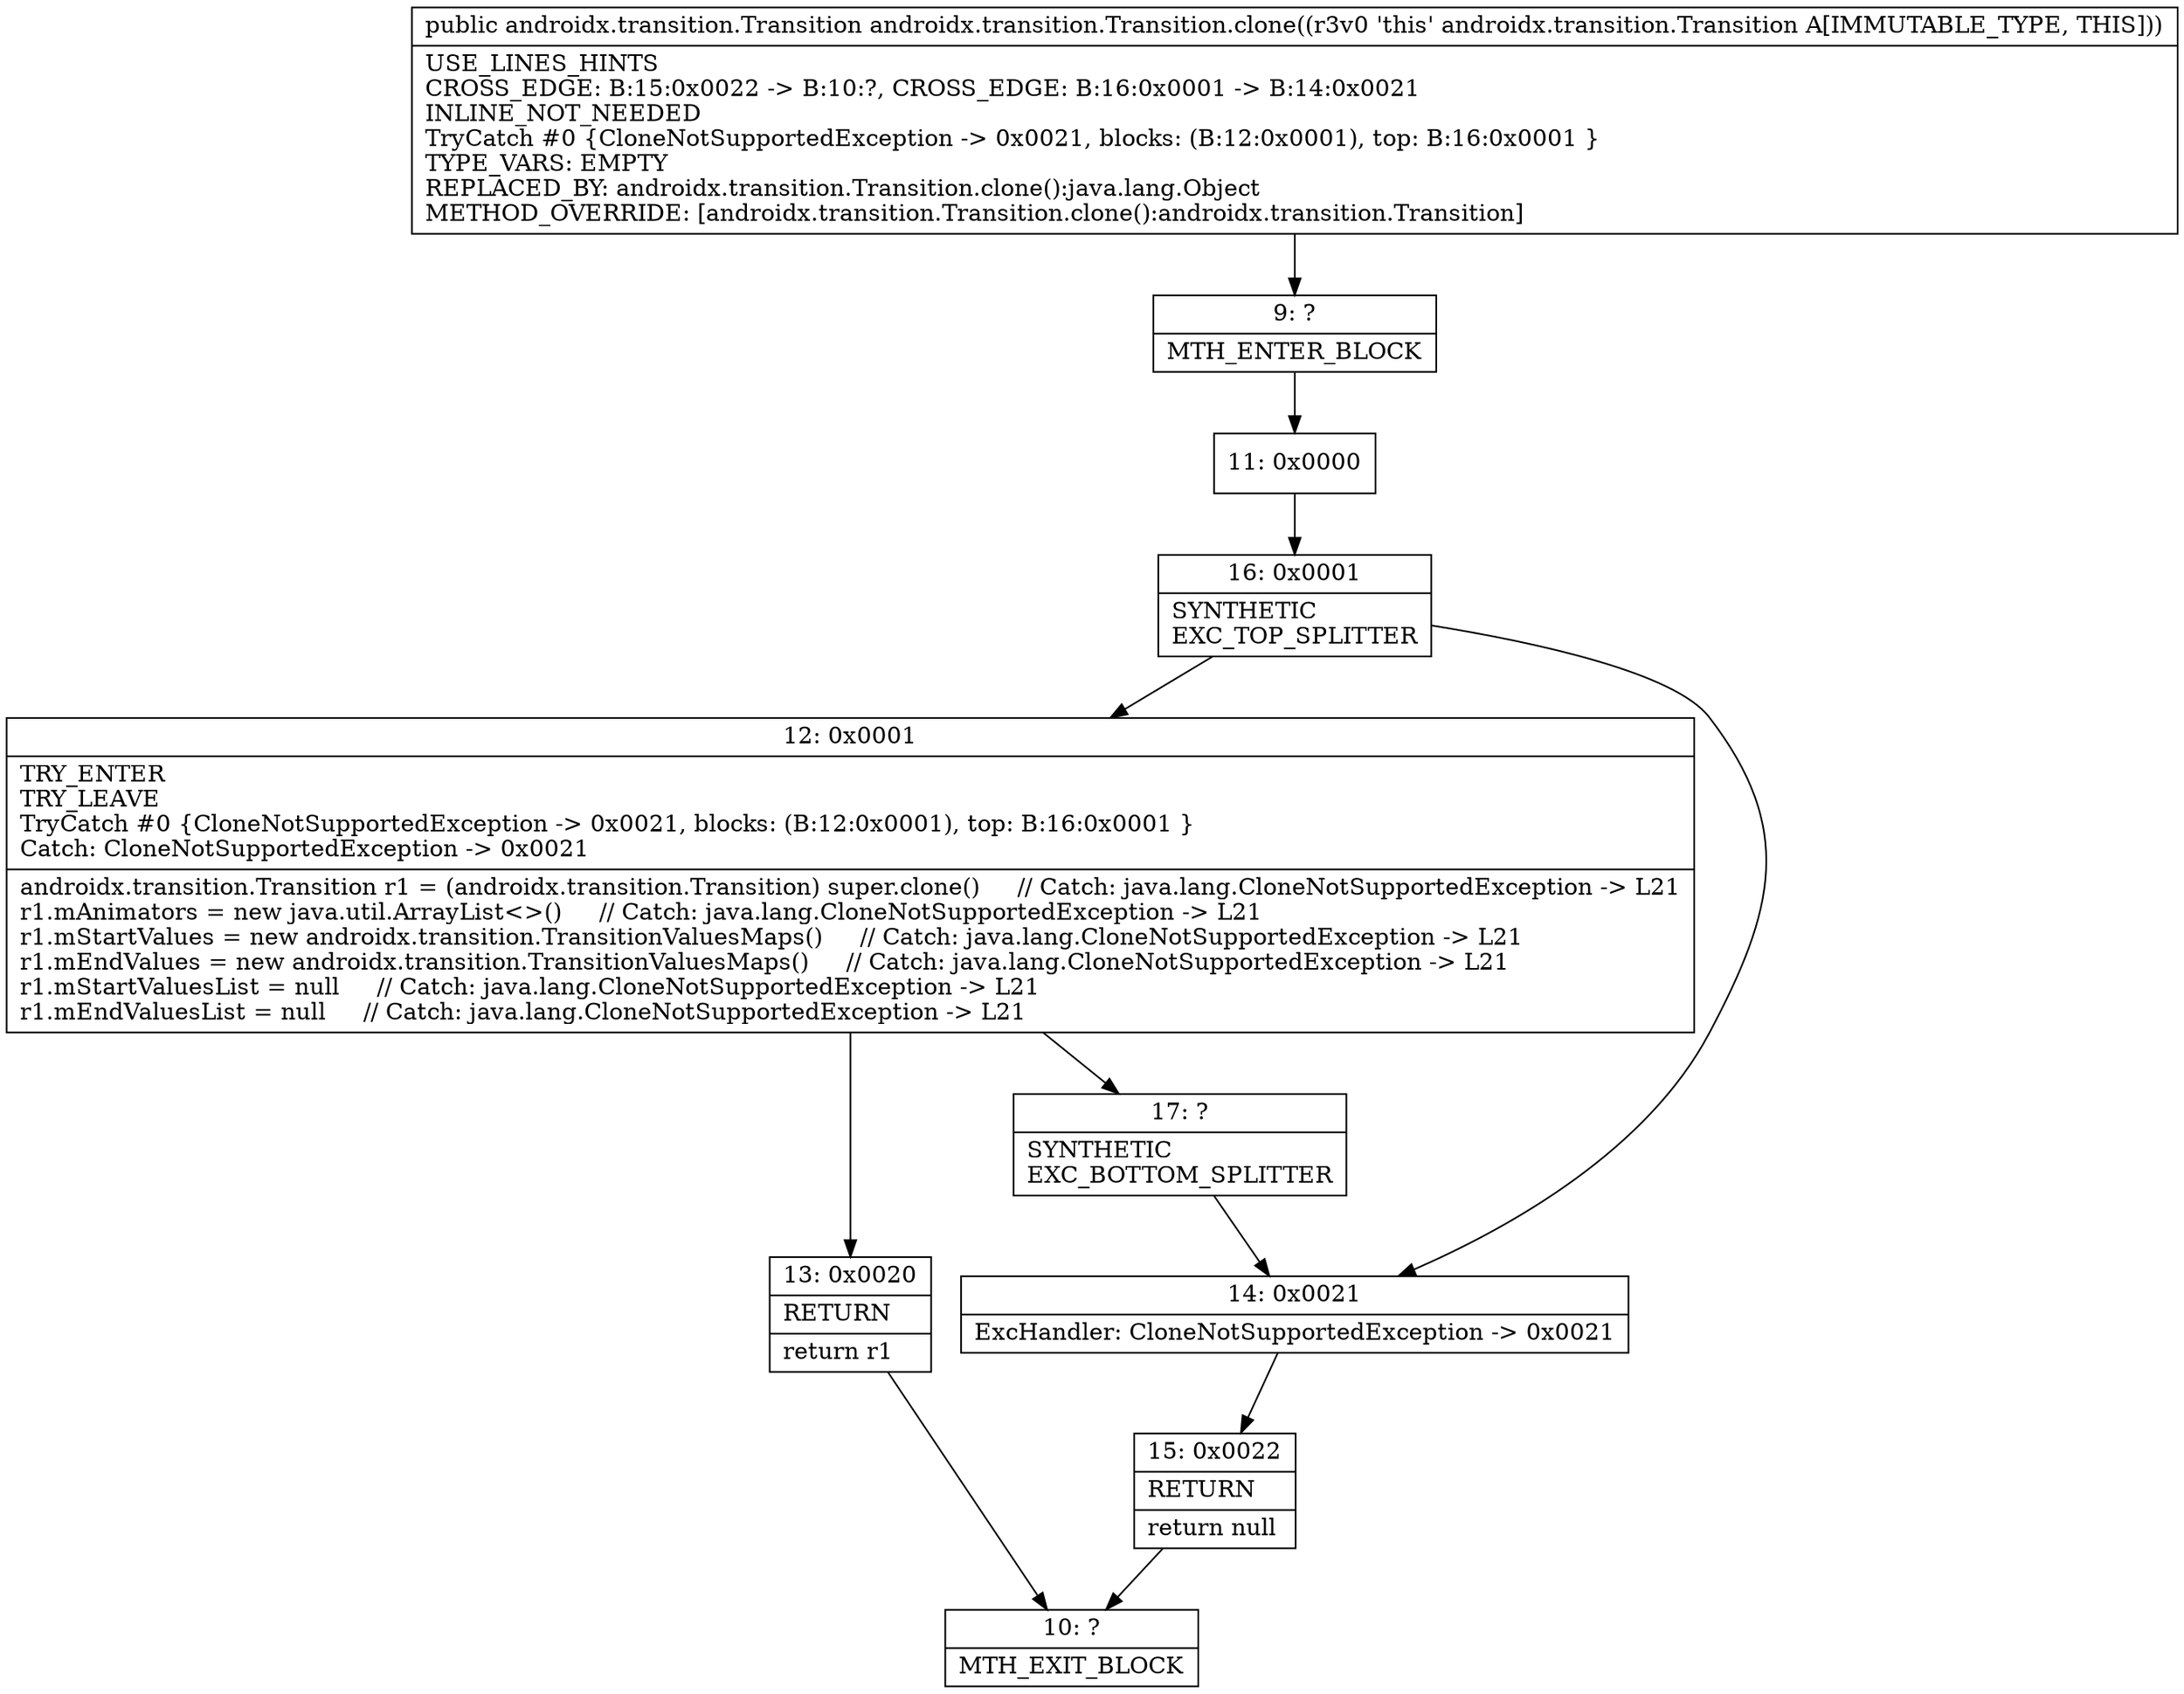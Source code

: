 digraph "CFG forandroidx.transition.Transition.clone()Landroidx\/transition\/Transition;" {
Node_9 [shape=record,label="{9\:\ ?|MTH_ENTER_BLOCK\l}"];
Node_11 [shape=record,label="{11\:\ 0x0000}"];
Node_16 [shape=record,label="{16\:\ 0x0001|SYNTHETIC\lEXC_TOP_SPLITTER\l}"];
Node_12 [shape=record,label="{12\:\ 0x0001|TRY_ENTER\lTRY_LEAVE\lTryCatch #0 \{CloneNotSupportedException \-\> 0x0021, blocks: (B:12:0x0001), top: B:16:0x0001 \}\lCatch: CloneNotSupportedException \-\> 0x0021\l|androidx.transition.Transition r1 = (androidx.transition.Transition) super.clone()     \/\/ Catch: java.lang.CloneNotSupportedException \-\> L21\lr1.mAnimators = new java.util.ArrayList\<\>()     \/\/ Catch: java.lang.CloneNotSupportedException \-\> L21\lr1.mStartValues = new androidx.transition.TransitionValuesMaps()     \/\/ Catch: java.lang.CloneNotSupportedException \-\> L21\lr1.mEndValues = new androidx.transition.TransitionValuesMaps()     \/\/ Catch: java.lang.CloneNotSupportedException \-\> L21\lr1.mStartValuesList = null     \/\/ Catch: java.lang.CloneNotSupportedException \-\> L21\lr1.mEndValuesList = null     \/\/ Catch: java.lang.CloneNotSupportedException \-\> L21\l}"];
Node_13 [shape=record,label="{13\:\ 0x0020|RETURN\l|return r1\l}"];
Node_10 [shape=record,label="{10\:\ ?|MTH_EXIT_BLOCK\l}"];
Node_17 [shape=record,label="{17\:\ ?|SYNTHETIC\lEXC_BOTTOM_SPLITTER\l}"];
Node_14 [shape=record,label="{14\:\ 0x0021|ExcHandler: CloneNotSupportedException \-\> 0x0021\l}"];
Node_15 [shape=record,label="{15\:\ 0x0022|RETURN\l|return null\l}"];
MethodNode[shape=record,label="{public androidx.transition.Transition androidx.transition.Transition.clone((r3v0 'this' androidx.transition.Transition A[IMMUTABLE_TYPE, THIS]))  | USE_LINES_HINTS\lCROSS_EDGE: B:15:0x0022 \-\> B:10:?, CROSS_EDGE: B:16:0x0001 \-\> B:14:0x0021\lINLINE_NOT_NEEDED\lTryCatch #0 \{CloneNotSupportedException \-\> 0x0021, blocks: (B:12:0x0001), top: B:16:0x0001 \}\lTYPE_VARS: EMPTY\lREPLACED_BY: androidx.transition.Transition.clone():java.lang.Object\lMETHOD_OVERRIDE: [androidx.transition.Transition.clone():androidx.transition.Transition]\l}"];
MethodNode -> Node_9;Node_9 -> Node_11;
Node_11 -> Node_16;
Node_16 -> Node_12;
Node_16 -> Node_14;
Node_12 -> Node_13;
Node_12 -> Node_17;
Node_13 -> Node_10;
Node_17 -> Node_14;
Node_14 -> Node_15;
Node_15 -> Node_10;
}

